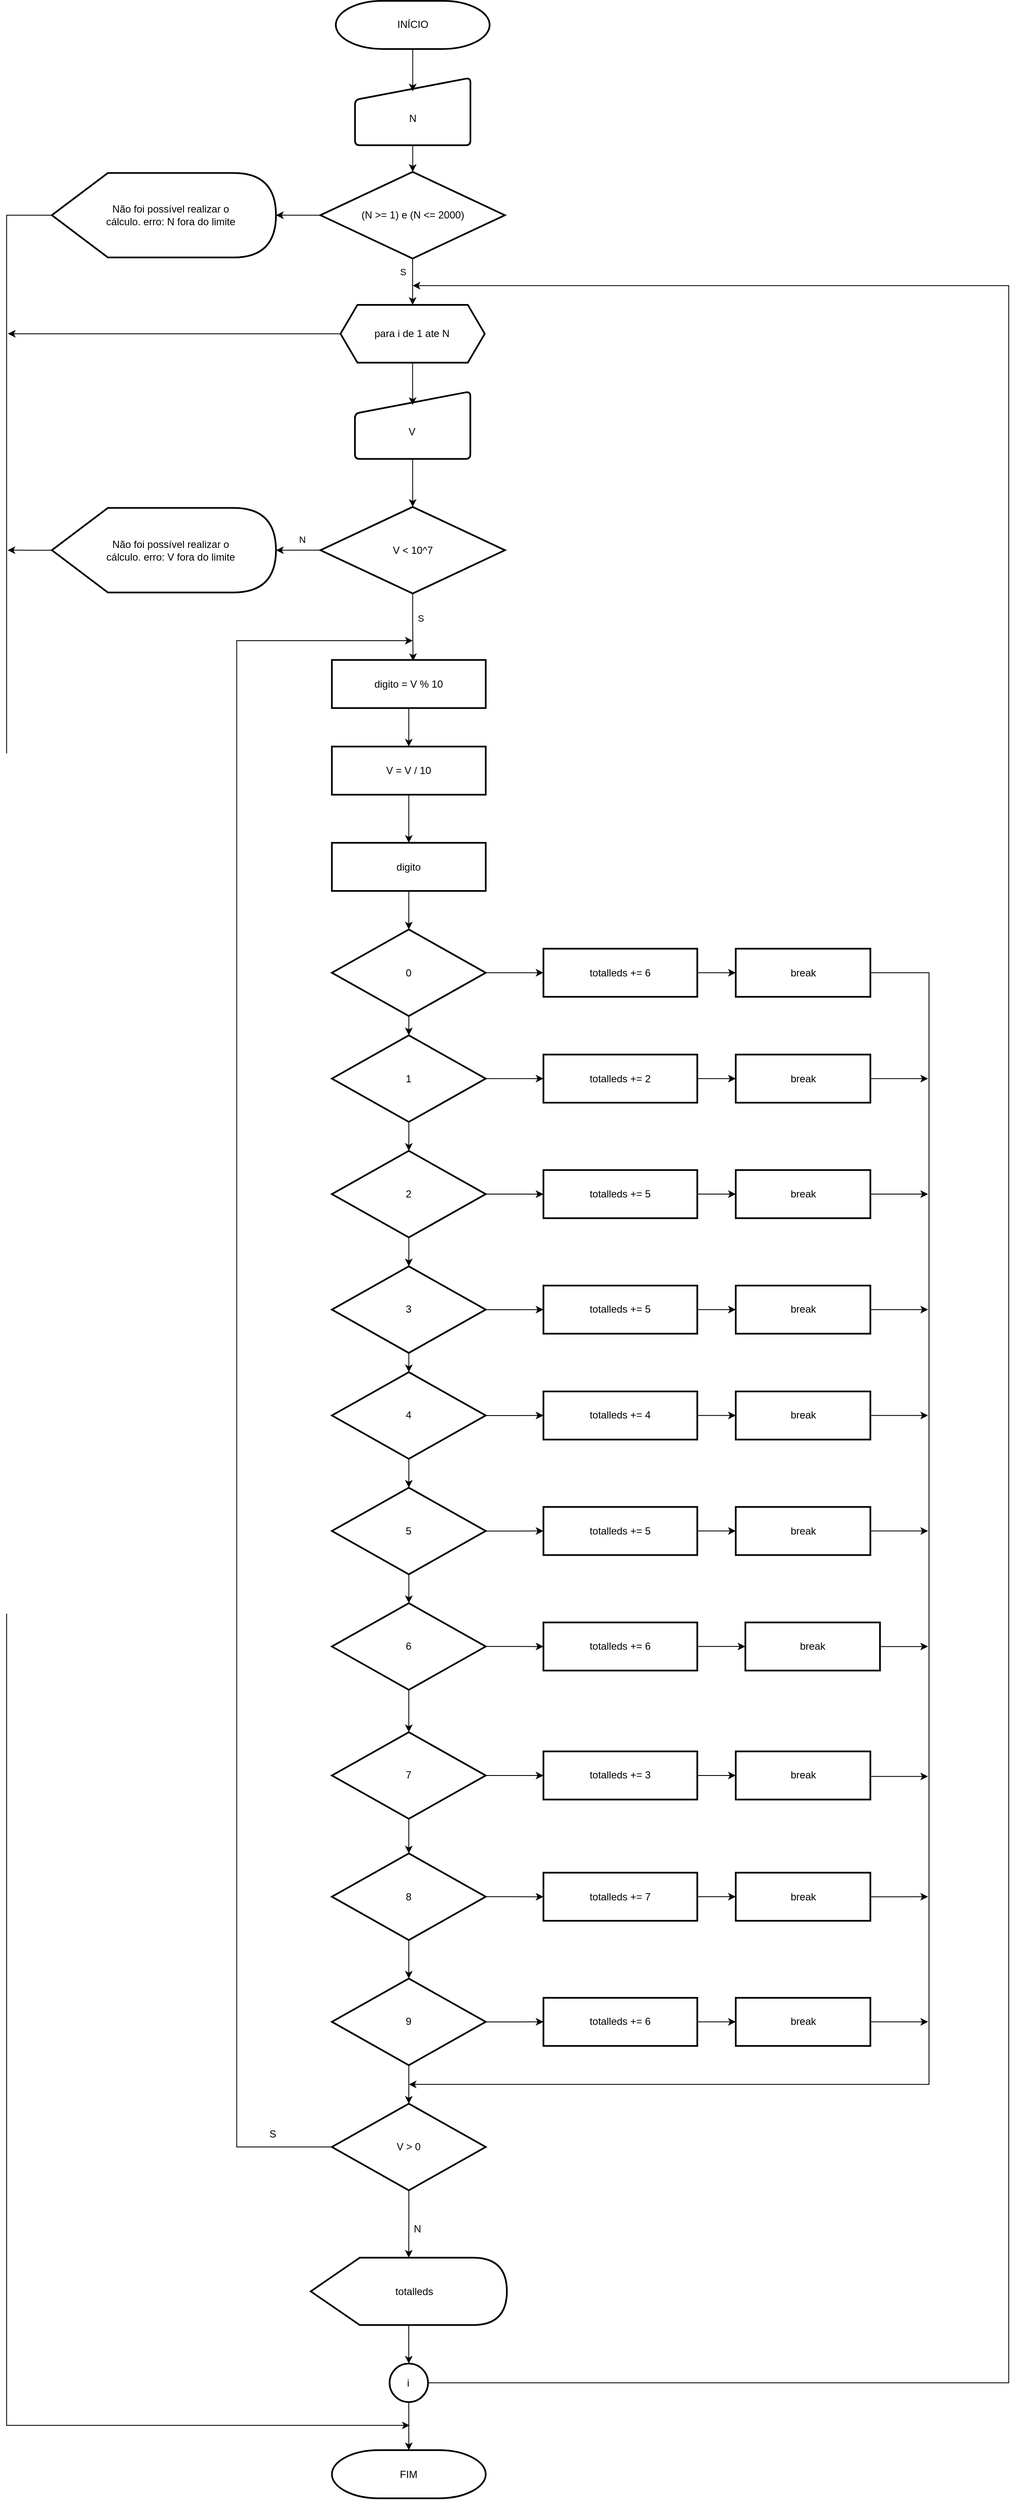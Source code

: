 <mxfile version="27.0.9">
  <diagram id="6a731a19-8d31-9384-78a2-239565b7b9f0" name="Page-1">
    <mxGraphModel dx="864" dy="516" grid="0" gridSize="10" guides="1" tooltips="1" connect="1" arrows="1" fold="1" page="1" pageScale="1" pageWidth="2339" pageHeight="3300" background="none" math="0" shadow="0">
      <root>
        <mxCell id="0" />
        <mxCell id="1" parent="0" />
        <mxCell id="9NwL2jOrAn1btV52axDS-19" value="" style="group" parent="1" vertex="1" connectable="0">
          <mxGeometry x="557" y="180" width="1183.43" height="2949" as="geometry" />
        </mxCell>
        <mxCell id="f2XqEatsttYMCxV9yTw9-161" value="" style="group" parent="9NwL2jOrAn1btV52axDS-19" vertex="1" connectable="0">
          <mxGeometry x="217.394" width="966.036" height="2625.346" as="geometry" />
        </mxCell>
        <mxCell id="f2XqEatsttYMCxV9yTw9-55" value="INÍCIO" style="strokeWidth=2;html=1;shape=mxgraph.flowchart.terminator;whiteSpace=wrap;" parent="f2XqEatsttYMCxV9yTw9-161" vertex="1">
          <mxGeometry x="170.477" width="181.842" height="56.826" as="geometry" />
        </mxCell>
        <mxCell id="f2XqEatsttYMCxV9yTw9-56" value="&lt;div&gt;&lt;br&gt;&lt;/div&gt;&lt;div&gt;N&lt;/div&gt;" style="html=1;strokeWidth=2;shape=manualInput;whiteSpace=wrap;rounded=1;size=26;arcSize=11;" parent="f2XqEatsttYMCxV9yTw9-161" vertex="1">
          <mxGeometry x="193.207" y="90.921" width="136.382" height="79.556" as="geometry" />
        </mxCell>
        <mxCell id="9NwL2jOrAn1btV52axDS-17" style="edgeStyle=orthogonalEdgeStyle;rounded=0;orthogonalLoop=1;jettySize=auto;html=1;" parent="f2XqEatsttYMCxV9yTw9-161" source="f2XqEatsttYMCxV9yTw9-57" edge="1">
          <mxGeometry relative="1" as="geometry">
            <mxPoint x="-217.019" y="393.096" as="targetPoint" />
          </mxGeometry>
        </mxCell>
        <mxCell id="f2XqEatsttYMCxV9yTw9-57" value="para i de 1 ate N" style="shape=hexagon;perimeter=hexagonPerimeter2;whiteSpace=wrap;html=1;fixedSize=1;strokeWidth=2;" parent="f2XqEatsttYMCxV9yTw9-161" vertex="1">
          <mxGeometry x="176.053" y="359.001" width="170.477" height="68.191" as="geometry" />
        </mxCell>
        <mxCell id="f2XqEatsttYMCxV9yTw9-58" style="edgeStyle=orthogonalEdgeStyle;rounded=0;orthogonalLoop=1;jettySize=auto;html=1;entryX=0.5;entryY=0.2;entryDx=0;entryDy=0;entryPerimeter=0;" parent="f2XqEatsttYMCxV9yTw9-161" source="f2XqEatsttYMCxV9yTw9-55" target="f2XqEatsttYMCxV9yTw9-56" edge="1">
          <mxGeometry relative="1" as="geometry" />
        </mxCell>
        <mxCell id="9NwL2jOrAn1btV52axDS-6" value="" style="edgeStyle=orthogonalEdgeStyle;rounded=0;orthogonalLoop=1;jettySize=auto;html=1;" parent="f2XqEatsttYMCxV9yTw9-161" source="f2XqEatsttYMCxV9yTw9-60" target="9NwL2jOrAn1btV52axDS-5" edge="1">
          <mxGeometry relative="1" as="geometry" />
        </mxCell>
        <mxCell id="f2XqEatsttYMCxV9yTw9-60" value="&lt;div&gt;&lt;br&gt;&lt;/div&gt;&lt;div&gt;V&lt;/div&gt;" style="html=1;strokeWidth=2;shape=manualInput;whiteSpace=wrap;rounded=1;size=26;arcSize=11;" parent="f2XqEatsttYMCxV9yTw9-161" vertex="1">
          <mxGeometry x="193.1" y="461.287" width="136.382" height="79.556" as="geometry" />
        </mxCell>
        <mxCell id="f2XqEatsttYMCxV9yTw9-61" style="edgeStyle=orthogonalEdgeStyle;rounded=0;orthogonalLoop=1;jettySize=auto;html=1;entryX=0.5;entryY=0.2;entryDx=0;entryDy=0;entryPerimeter=0;" parent="f2XqEatsttYMCxV9yTw9-161" source="f2XqEatsttYMCxV9yTw9-57" target="f2XqEatsttYMCxV9yTw9-60" edge="1">
          <mxGeometry relative="1" as="geometry" />
        </mxCell>
        <mxCell id="f2XqEatsttYMCxV9yTw9-156" style="edgeStyle=orthogonalEdgeStyle;rounded=0;orthogonalLoop=1;jettySize=auto;html=1;fontFamily=Helvetica;fontSize=12;fontColor=default;exitX=1;exitY=0.5;exitDx=0;exitDy=0;exitPerimeter=0;" parent="f2XqEatsttYMCxV9yTw9-161" source="f2XqEatsttYMCxV9yTw9-154" edge="1">
          <mxGeometry relative="1" as="geometry">
            <mxPoint x="261.291" y="336.271" as="targetPoint" />
            <Array as="points">
              <mxPoint x="965.799" y="2813.04" />
              <mxPoint x="965.799" y="336.187" />
            </Array>
            <mxPoint x="286.295" y="2853.43" as="sourcePoint" />
          </mxGeometry>
        </mxCell>
        <mxCell id="9NwL2jOrAn1btV52axDS-3" style="edgeStyle=orthogonalEdgeStyle;rounded=0;orthogonalLoop=1;jettySize=auto;html=1;entryX=0.5;entryY=0;entryDx=0;entryDy=0;" parent="f2XqEatsttYMCxV9yTw9-161" source="9NwL2jOrAn1btV52axDS-1" target="f2XqEatsttYMCxV9yTw9-57" edge="1">
          <mxGeometry relative="1" as="geometry" />
        </mxCell>
        <mxCell id="9NwL2jOrAn1btV52axDS-4" value="S" style="edgeLabel;html=1;align=center;verticalAlign=middle;resizable=0;points=[];" parent="9NwL2jOrAn1btV52axDS-3" vertex="1" connectable="0">
          <mxGeometry x="-0.414" relative="1" as="geometry">
            <mxPoint x="-12" as="offset" />
          </mxGeometry>
        </mxCell>
        <mxCell id="9NwL2jOrAn1btV52axDS-1" value="(N &amp;gt;= 1) e (N &amp;lt;= 2000)" style="strokeWidth=2;html=1;shape=mxgraph.flowchart.decision;whiteSpace=wrap;" parent="f2XqEatsttYMCxV9yTw9-161" vertex="1">
          <mxGeometry x="152.247" y="201.95" width="218.083" height="102.282" as="geometry" />
        </mxCell>
        <mxCell id="9NwL2jOrAn1btV52axDS-2" style="edgeStyle=orthogonalEdgeStyle;rounded=0;orthogonalLoop=1;jettySize=auto;html=1;entryX=0.5;entryY=0;entryDx=0;entryDy=0;entryPerimeter=0;" parent="f2XqEatsttYMCxV9yTw9-161" source="f2XqEatsttYMCxV9yTw9-56" target="9NwL2jOrAn1btV52axDS-1" edge="1">
          <mxGeometry relative="1" as="geometry" />
        </mxCell>
        <mxCell id="9NwL2jOrAn1btV52axDS-5" value="V &amp;lt; 10^7" style="strokeWidth=2;html=1;shape=mxgraph.flowchart.decision;whiteSpace=wrap;" parent="f2XqEatsttYMCxV9yTw9-161" vertex="1">
          <mxGeometry x="152.354" y="597.533" width="218.083" height="102.282" as="geometry" />
        </mxCell>
        <mxCell id="9NwL2jOrAn1btV52axDS-16" style="edgeStyle=orthogonalEdgeStyle;rounded=0;orthogonalLoop=1;jettySize=auto;html=1;" parent="f2XqEatsttYMCxV9yTw9-161" source="9NwL2jOrAn1btV52axDS-14" edge="1">
          <mxGeometry relative="1" as="geometry">
            <mxPoint x="257.784" y="2862.934" as="targetPoint" />
            <Array as="points">
              <mxPoint x="-218.582" y="253.031" />
            </Array>
          </mxGeometry>
        </mxCell>
        <mxCell id="9NwL2jOrAn1btV52axDS-14" value="&amp;nbsp; &amp;nbsp; &amp;nbsp;Não foi possível realizar o&lt;div&gt;&amp;nbsp; &amp;nbsp; &amp;nbsp;cálculo. erro: N fora do limite&lt;/div&gt;" style="shape=display;whiteSpace=wrap;html=1;rounded=0;strokeColor=default;strokeWidth=2;align=center;verticalAlign=middle;fontFamily=Helvetica;fontSize=12;fontColor=default;fillColor=default;" parent="f2XqEatsttYMCxV9yTw9-161" vertex="1">
          <mxGeometry x="-165.124" y="203.197" width="264.912" height="99.787" as="geometry" />
        </mxCell>
        <mxCell id="9NwL2jOrAn1btV52axDS-15" value="" style="edgeStyle=orthogonalEdgeStyle;rounded=0;orthogonalLoop=1;jettySize=auto;html=1;" parent="f2XqEatsttYMCxV9yTw9-161" source="9NwL2jOrAn1btV52axDS-1" target="9NwL2jOrAn1btV52axDS-14" edge="1">
          <mxGeometry relative="1" as="geometry" />
        </mxCell>
        <mxCell id="f2XqEatsttYMCxV9yTw9-67" value="" style="edgeStyle=orthogonalEdgeStyle;rounded=0;orthogonalLoop=1;jettySize=auto;html=1;fontFamily=Helvetica;fontSize=12;fontColor=default;" parent="9NwL2jOrAn1btV52axDS-19" source="f2XqEatsttYMCxV9yTw9-64" target="f2XqEatsttYMCxV9yTw9-66" edge="1">
          <mxGeometry relative="1" as="geometry" />
        </mxCell>
        <mxCell id="f2XqEatsttYMCxV9yTw9-64" value="digito = V % 10" style="rounded=0;whiteSpace=wrap;html=1;strokeWidth=2;" parent="9NwL2jOrAn1btV52axDS-19" vertex="1">
          <mxGeometry x="383.25" y="778.259" width="181.842" height="56.826" as="geometry" />
        </mxCell>
        <mxCell id="f2XqEatsttYMCxV9yTw9-162" value="" style="edgeStyle=orthogonalEdgeStyle;rounded=0;orthogonalLoop=1;jettySize=auto;html=1;fontFamily=Helvetica;fontSize=12;fontColor=default;" parent="9NwL2jOrAn1btV52axDS-19" source="f2XqEatsttYMCxV9yTw9-66" target="f2XqEatsttYMCxV9yTw9-79" edge="1">
          <mxGeometry relative="1" as="geometry" />
        </mxCell>
        <mxCell id="f2XqEatsttYMCxV9yTw9-66" value="V = V / 10" style="rounded=0;whiteSpace=wrap;html=1;strokeWidth=2;" parent="9NwL2jOrAn1btV52axDS-19" vertex="1">
          <mxGeometry x="383.25" y="880.546" width="181.842" height="56.826" as="geometry" />
        </mxCell>
        <mxCell id="f2XqEatsttYMCxV9yTw9-126" value="" style="edgeStyle=orthogonalEdgeStyle;rounded=0;orthogonalLoop=1;jettySize=auto;html=1;fontFamily=Helvetica;fontSize=12;fontColor=default;" parent="9NwL2jOrAn1btV52axDS-19" source="f2XqEatsttYMCxV9yTw9-69" target="f2XqEatsttYMCxV9yTw9-109" edge="1">
          <mxGeometry relative="1" as="geometry" />
        </mxCell>
        <mxCell id="f2XqEatsttYMCxV9yTw9-69" value="totalleds += 6" style="rounded=0;whiteSpace=wrap;html=1;strokeWidth=2;" parent="9NwL2jOrAn1btV52axDS-19" vertex="1">
          <mxGeometry x="633.283" y="1119.213" width="181.842" height="56.826" as="geometry" />
        </mxCell>
        <mxCell id="f2XqEatsttYMCxV9yTw9-125" value="" style="edgeStyle=orthogonalEdgeStyle;rounded=0;orthogonalLoop=1;jettySize=auto;html=1;fontFamily=Helvetica;fontSize=12;fontColor=default;" parent="9NwL2jOrAn1btV52axDS-19" source="f2XqEatsttYMCxV9yTw9-70" target="f2XqEatsttYMCxV9yTw9-110" edge="1">
          <mxGeometry relative="1" as="geometry" />
        </mxCell>
        <mxCell id="f2XqEatsttYMCxV9yTw9-70" value="totalleds += 2" style="rounded=0;whiteSpace=wrap;html=1;strokeWidth=2;" parent="9NwL2jOrAn1btV52axDS-19" vertex="1">
          <mxGeometry x="633.283" y="1244.23" width="181.842" height="56.826" as="geometry" />
        </mxCell>
        <mxCell id="f2XqEatsttYMCxV9yTw9-124" value="" style="edgeStyle=orthogonalEdgeStyle;rounded=0;orthogonalLoop=1;jettySize=auto;html=1;fontFamily=Helvetica;fontSize=12;fontColor=default;" parent="9NwL2jOrAn1btV52axDS-19" source="f2XqEatsttYMCxV9yTw9-71" target="f2XqEatsttYMCxV9yTw9-111" edge="1">
          <mxGeometry relative="1" as="geometry" />
        </mxCell>
        <mxCell id="f2XqEatsttYMCxV9yTw9-71" value="totalleds += 5" style="rounded=0;whiteSpace=wrap;html=1;strokeWidth=2;" parent="9NwL2jOrAn1btV52axDS-19" vertex="1">
          <mxGeometry x="633.283" y="1380.612" width="181.842" height="56.826" as="geometry" />
        </mxCell>
        <mxCell id="f2XqEatsttYMCxV9yTw9-123" value="" style="edgeStyle=orthogonalEdgeStyle;rounded=0;orthogonalLoop=1;jettySize=auto;html=1;fontFamily=Helvetica;fontSize=12;fontColor=default;" parent="9NwL2jOrAn1btV52axDS-19" source="f2XqEatsttYMCxV9yTw9-72" target="f2XqEatsttYMCxV9yTw9-112" edge="1">
          <mxGeometry relative="1" as="geometry" />
        </mxCell>
        <mxCell id="f2XqEatsttYMCxV9yTw9-72" value="totalleds += 5" style="rounded=0;whiteSpace=wrap;html=1;strokeWidth=2;" parent="9NwL2jOrAn1btV52axDS-19" vertex="1">
          <mxGeometry x="633.283" y="1516.993" width="181.842" height="56.826" as="geometry" />
        </mxCell>
        <mxCell id="f2XqEatsttYMCxV9yTw9-122" value="" style="edgeStyle=orthogonalEdgeStyle;rounded=0;orthogonalLoop=1;jettySize=auto;html=1;fontFamily=Helvetica;fontSize=12;fontColor=default;" parent="9NwL2jOrAn1btV52axDS-19" source="f2XqEatsttYMCxV9yTw9-73" target="f2XqEatsttYMCxV9yTw9-113" edge="1">
          <mxGeometry relative="1" as="geometry" />
        </mxCell>
        <mxCell id="f2XqEatsttYMCxV9yTw9-73" value="totalleds += 4" style="rounded=0;whiteSpace=wrap;html=1;strokeWidth=2;" parent="9NwL2jOrAn1btV52axDS-19" vertex="1">
          <mxGeometry x="633.283" y="1642.01" width="181.842" height="56.826" as="geometry" />
        </mxCell>
        <mxCell id="f2XqEatsttYMCxV9yTw9-121" value="" style="edgeStyle=orthogonalEdgeStyle;rounded=0;orthogonalLoop=1;jettySize=auto;html=1;fontFamily=Helvetica;fontSize=12;fontColor=default;" parent="9NwL2jOrAn1btV52axDS-19" source="f2XqEatsttYMCxV9yTw9-74" target="f2XqEatsttYMCxV9yTw9-114" edge="1">
          <mxGeometry relative="1" as="geometry" />
        </mxCell>
        <mxCell id="f2XqEatsttYMCxV9yTw9-74" value="totalleds += 5" style="rounded=0;whiteSpace=wrap;html=1;strokeWidth=2;" parent="9NwL2jOrAn1btV52axDS-19" vertex="1">
          <mxGeometry x="633.283" y="1778.391" width="181.842" height="56.826" as="geometry" />
        </mxCell>
        <mxCell id="f2XqEatsttYMCxV9yTw9-120" value="" style="edgeStyle=orthogonalEdgeStyle;rounded=0;orthogonalLoop=1;jettySize=auto;html=1;fontFamily=Helvetica;fontSize=12;fontColor=default;" parent="9NwL2jOrAn1btV52axDS-19" source="f2XqEatsttYMCxV9yTw9-75" target="f2XqEatsttYMCxV9yTw9-115" edge="1">
          <mxGeometry relative="1" as="geometry" />
        </mxCell>
        <mxCell id="f2XqEatsttYMCxV9yTw9-75" value="totalleds += 6" style="rounded=0;whiteSpace=wrap;html=1;strokeWidth=2;" parent="9NwL2jOrAn1btV52axDS-19" vertex="1">
          <mxGeometry x="633.283" y="1914.773" width="181.842" height="56.826" as="geometry" />
        </mxCell>
        <mxCell id="f2XqEatsttYMCxV9yTw9-119" value="" style="edgeStyle=orthogonalEdgeStyle;rounded=0;orthogonalLoop=1;jettySize=auto;html=1;fontFamily=Helvetica;fontSize=12;fontColor=default;" parent="9NwL2jOrAn1btV52axDS-19" source="f2XqEatsttYMCxV9yTw9-76" target="f2XqEatsttYMCxV9yTw9-116" edge="1">
          <mxGeometry relative="1" as="geometry" />
        </mxCell>
        <mxCell id="f2XqEatsttYMCxV9yTw9-76" value="totalleds += 7" style="rounded=0;whiteSpace=wrap;html=1;strokeWidth=2;" parent="9NwL2jOrAn1btV52axDS-19" vertex="1">
          <mxGeometry x="633.283" y="2210.266" width="181.842" height="56.826" as="geometry" />
        </mxCell>
        <mxCell id="f2XqEatsttYMCxV9yTw9-118" value="" style="edgeStyle=orthogonalEdgeStyle;rounded=0;orthogonalLoop=1;jettySize=auto;html=1;fontFamily=Helvetica;fontSize=12;fontColor=default;" parent="9NwL2jOrAn1btV52axDS-19" source="f2XqEatsttYMCxV9yTw9-77" target="f2XqEatsttYMCxV9yTw9-117" edge="1">
          <mxGeometry relative="1" as="geometry" />
        </mxCell>
        <mxCell id="f2XqEatsttYMCxV9yTw9-77" value="totalleds += 6" style="rounded=0;whiteSpace=wrap;html=1;strokeWidth=2;" parent="9NwL2jOrAn1btV52axDS-19" vertex="1">
          <mxGeometry x="633.283" y="2358.013" width="181.842" height="56.826" as="geometry" />
        </mxCell>
        <mxCell id="f2XqEatsttYMCxV9yTw9-99" value="" style="edgeStyle=orthogonalEdgeStyle;rounded=0;orthogonalLoop=1;jettySize=auto;html=1;fontFamily=Helvetica;fontSize=12;fontColor=default;" parent="9NwL2jOrAn1btV52axDS-19" source="f2XqEatsttYMCxV9yTw9-79" target="f2XqEatsttYMCxV9yTw9-80" edge="1">
          <mxGeometry relative="1" as="geometry" />
        </mxCell>
        <mxCell id="f2XqEatsttYMCxV9yTw9-79" value="digito" style="rounded=0;whiteSpace=wrap;html=1;strokeWidth=2;" parent="9NwL2jOrAn1btV52axDS-19" vertex="1">
          <mxGeometry x="383.25" y="994.197" width="181.842" height="56.826" as="geometry" />
        </mxCell>
        <mxCell id="f2XqEatsttYMCxV9yTw9-98" value="" style="edgeStyle=orthogonalEdgeStyle;rounded=0;orthogonalLoop=1;jettySize=auto;html=1;fontFamily=Helvetica;fontSize=12;fontColor=default;" parent="9NwL2jOrAn1btV52axDS-19" source="f2XqEatsttYMCxV9yTw9-80" target="f2XqEatsttYMCxV9yTw9-69" edge="1">
          <mxGeometry relative="1" as="geometry" />
        </mxCell>
        <mxCell id="f2XqEatsttYMCxV9yTw9-101" value="" style="edgeStyle=orthogonalEdgeStyle;rounded=0;orthogonalLoop=1;jettySize=auto;html=1;fontFamily=Helvetica;fontSize=12;fontColor=default;" parent="9NwL2jOrAn1btV52axDS-19" source="f2XqEatsttYMCxV9yTw9-80" target="f2XqEatsttYMCxV9yTw9-81" edge="1">
          <mxGeometry relative="1" as="geometry" />
        </mxCell>
        <mxCell id="f2XqEatsttYMCxV9yTw9-80" value="0" style="strokeWidth=2;html=1;shape=mxgraph.flowchart.decision;whiteSpace=wrap;" parent="9NwL2jOrAn1btV52axDS-19" vertex="1">
          <mxGeometry x="383.25" y="1096.483" width="181.842" height="102.286" as="geometry" />
        </mxCell>
        <mxCell id="f2XqEatsttYMCxV9yTw9-97" value="" style="edgeStyle=orthogonalEdgeStyle;rounded=0;orthogonalLoop=1;jettySize=auto;html=1;fontFamily=Helvetica;fontSize=12;fontColor=default;" parent="9NwL2jOrAn1btV52axDS-19" source="f2XqEatsttYMCxV9yTw9-81" target="f2XqEatsttYMCxV9yTw9-70" edge="1">
          <mxGeometry relative="1" as="geometry" />
        </mxCell>
        <mxCell id="f2XqEatsttYMCxV9yTw9-102" value="" style="edgeStyle=orthogonalEdgeStyle;rounded=0;orthogonalLoop=1;jettySize=auto;html=1;fontFamily=Helvetica;fontSize=12;fontColor=default;" parent="9NwL2jOrAn1btV52axDS-19" source="f2XqEatsttYMCxV9yTw9-81" target="f2XqEatsttYMCxV9yTw9-82" edge="1">
          <mxGeometry relative="1" as="geometry" />
        </mxCell>
        <mxCell id="f2XqEatsttYMCxV9yTw9-81" value="1" style="strokeWidth=2;html=1;shape=mxgraph.flowchart.decision;whiteSpace=wrap;" parent="9NwL2jOrAn1btV52axDS-19" vertex="1">
          <mxGeometry x="383.25" y="1221.5" width="181.842" height="102.286" as="geometry" />
        </mxCell>
        <mxCell id="f2XqEatsttYMCxV9yTw9-96" value="" style="edgeStyle=orthogonalEdgeStyle;rounded=0;orthogonalLoop=1;jettySize=auto;html=1;fontFamily=Helvetica;fontSize=12;fontColor=default;" parent="9NwL2jOrAn1btV52axDS-19" source="f2XqEatsttYMCxV9yTw9-82" target="f2XqEatsttYMCxV9yTw9-71" edge="1">
          <mxGeometry relative="1" as="geometry" />
        </mxCell>
        <mxCell id="f2XqEatsttYMCxV9yTw9-103" value="" style="edgeStyle=orthogonalEdgeStyle;rounded=0;orthogonalLoop=1;jettySize=auto;html=1;fontFamily=Helvetica;fontSize=12;fontColor=default;" parent="9NwL2jOrAn1btV52axDS-19" source="f2XqEatsttYMCxV9yTw9-82" target="f2XqEatsttYMCxV9yTw9-83" edge="1">
          <mxGeometry relative="1" as="geometry" />
        </mxCell>
        <mxCell id="f2XqEatsttYMCxV9yTw9-82" value="2" style="strokeWidth=2;html=1;shape=mxgraph.flowchart.decision;whiteSpace=wrap;" parent="9NwL2jOrAn1btV52axDS-19" vertex="1">
          <mxGeometry x="383.25" y="1357.881" width="181.842" height="102.286" as="geometry" />
        </mxCell>
        <mxCell id="f2XqEatsttYMCxV9yTw9-95" value="" style="edgeStyle=orthogonalEdgeStyle;rounded=0;orthogonalLoop=1;jettySize=auto;html=1;fontFamily=Helvetica;fontSize=12;fontColor=default;" parent="9NwL2jOrAn1btV52axDS-19" source="f2XqEatsttYMCxV9yTw9-83" target="f2XqEatsttYMCxV9yTw9-72" edge="1">
          <mxGeometry relative="1" as="geometry" />
        </mxCell>
        <mxCell id="f2XqEatsttYMCxV9yTw9-104" value="" style="edgeStyle=orthogonalEdgeStyle;rounded=0;orthogonalLoop=1;jettySize=auto;html=1;fontFamily=Helvetica;fontSize=12;fontColor=default;" parent="9NwL2jOrAn1btV52axDS-19" source="f2XqEatsttYMCxV9yTw9-83" target="f2XqEatsttYMCxV9yTw9-84" edge="1">
          <mxGeometry relative="1" as="geometry" />
        </mxCell>
        <mxCell id="f2XqEatsttYMCxV9yTw9-83" value="3" style="strokeWidth=2;html=1;shape=mxgraph.flowchart.decision;whiteSpace=wrap;" parent="9NwL2jOrAn1btV52axDS-19" vertex="1">
          <mxGeometry x="383.25" y="1494.263" width="181.842" height="102.286" as="geometry" />
        </mxCell>
        <mxCell id="f2XqEatsttYMCxV9yTw9-94" value="" style="edgeStyle=orthogonalEdgeStyle;rounded=0;orthogonalLoop=1;jettySize=auto;html=1;fontFamily=Helvetica;fontSize=12;fontColor=default;" parent="9NwL2jOrAn1btV52axDS-19" source="f2XqEatsttYMCxV9yTw9-84" target="f2XqEatsttYMCxV9yTw9-73" edge="1">
          <mxGeometry relative="1" as="geometry" />
        </mxCell>
        <mxCell id="f2XqEatsttYMCxV9yTw9-105" value="" style="edgeStyle=orthogonalEdgeStyle;rounded=0;orthogonalLoop=1;jettySize=auto;html=1;fontFamily=Helvetica;fontSize=12;fontColor=default;" parent="9NwL2jOrAn1btV52axDS-19" source="f2XqEatsttYMCxV9yTw9-84" target="f2XqEatsttYMCxV9yTw9-85" edge="1">
          <mxGeometry relative="1" as="geometry" />
        </mxCell>
        <mxCell id="f2XqEatsttYMCxV9yTw9-84" value="4" style="strokeWidth=2;html=1;shape=mxgraph.flowchart.decision;whiteSpace=wrap;" parent="9NwL2jOrAn1btV52axDS-19" vertex="1">
          <mxGeometry x="383.25" y="1619.279" width="181.842" height="102.286" as="geometry" />
        </mxCell>
        <mxCell id="f2XqEatsttYMCxV9yTw9-93" value="" style="edgeStyle=orthogonalEdgeStyle;rounded=0;orthogonalLoop=1;jettySize=auto;html=1;fontFamily=Helvetica;fontSize=12;fontColor=default;" parent="9NwL2jOrAn1btV52axDS-19" source="f2XqEatsttYMCxV9yTw9-85" target="f2XqEatsttYMCxV9yTw9-74" edge="1">
          <mxGeometry relative="1" as="geometry" />
        </mxCell>
        <mxCell id="f2XqEatsttYMCxV9yTw9-106" value="" style="edgeStyle=orthogonalEdgeStyle;rounded=0;orthogonalLoop=1;jettySize=auto;html=1;fontFamily=Helvetica;fontSize=12;fontColor=default;" parent="9NwL2jOrAn1btV52axDS-19" source="f2XqEatsttYMCxV9yTw9-85" target="f2XqEatsttYMCxV9yTw9-86" edge="1">
          <mxGeometry relative="1" as="geometry" />
        </mxCell>
        <mxCell id="f2XqEatsttYMCxV9yTw9-85" value="5" style="strokeWidth=2;html=1;shape=mxgraph.flowchart.decision;whiteSpace=wrap;" parent="9NwL2jOrAn1btV52axDS-19" vertex="1">
          <mxGeometry x="383.25" y="1755.661" width="181.842" height="102.286" as="geometry" />
        </mxCell>
        <mxCell id="f2XqEatsttYMCxV9yTw9-92" value="" style="edgeStyle=orthogonalEdgeStyle;rounded=0;orthogonalLoop=1;jettySize=auto;html=1;fontFamily=Helvetica;fontSize=12;fontColor=default;" parent="9NwL2jOrAn1btV52axDS-19" source="f2XqEatsttYMCxV9yTw9-86" target="f2XqEatsttYMCxV9yTw9-75" edge="1">
          <mxGeometry relative="1" as="geometry" />
        </mxCell>
        <mxCell id="f2XqEatsttYMCxV9yTw9-135" value="" style="edgeStyle=orthogonalEdgeStyle;rounded=0;orthogonalLoop=1;jettySize=auto;html=1;fontFamily=Helvetica;fontSize=12;fontColor=default;" parent="9NwL2jOrAn1btV52axDS-19" source="f2XqEatsttYMCxV9yTw9-86" target="f2XqEatsttYMCxV9yTw9-132" edge="1">
          <mxGeometry relative="1" as="geometry" />
        </mxCell>
        <mxCell id="f2XqEatsttYMCxV9yTw9-86" value="6" style="strokeWidth=2;html=1;shape=mxgraph.flowchart.decision;whiteSpace=wrap;" parent="9NwL2jOrAn1btV52axDS-19" vertex="1">
          <mxGeometry x="383.25" y="1892.043" width="181.842" height="102.286" as="geometry" />
        </mxCell>
        <mxCell id="f2XqEatsttYMCxV9yTw9-90" value="" style="edgeStyle=orthogonalEdgeStyle;rounded=0;orthogonalLoop=1;jettySize=auto;html=1;fontFamily=Helvetica;fontSize=12;fontColor=default;" parent="9NwL2jOrAn1btV52axDS-19" source="f2XqEatsttYMCxV9yTw9-87" target="f2XqEatsttYMCxV9yTw9-76" edge="1">
          <mxGeometry relative="1" as="geometry" />
        </mxCell>
        <mxCell id="f2XqEatsttYMCxV9yTw9-108" value="" style="edgeStyle=orthogonalEdgeStyle;rounded=0;orthogonalLoop=1;jettySize=auto;html=1;fontFamily=Helvetica;fontSize=12;fontColor=default;" parent="9NwL2jOrAn1btV52axDS-19" source="f2XqEatsttYMCxV9yTw9-87" target="f2XqEatsttYMCxV9yTw9-88" edge="1">
          <mxGeometry relative="1" as="geometry" />
        </mxCell>
        <mxCell id="f2XqEatsttYMCxV9yTw9-87" value="8" style="strokeWidth=2;html=1;shape=mxgraph.flowchart.decision;whiteSpace=wrap;" parent="9NwL2jOrAn1btV52axDS-19" vertex="1">
          <mxGeometry x="383.25" y="2187.536" width="181.842" height="102.286" as="geometry" />
        </mxCell>
        <mxCell id="f2XqEatsttYMCxV9yTw9-91" value="" style="edgeStyle=orthogonalEdgeStyle;rounded=0;orthogonalLoop=1;jettySize=auto;html=1;fontFamily=Helvetica;fontSize=12;fontColor=default;" parent="9NwL2jOrAn1btV52axDS-19" source="f2XqEatsttYMCxV9yTw9-88" target="f2XqEatsttYMCxV9yTw9-77" edge="1">
          <mxGeometry relative="1" as="geometry" />
        </mxCell>
        <mxCell id="f2XqEatsttYMCxV9yTw9-136" value="" style="edgeStyle=orthogonalEdgeStyle;rounded=0;orthogonalLoop=1;jettySize=auto;html=1;fontFamily=Helvetica;fontSize=12;fontColor=default;" parent="9NwL2jOrAn1btV52axDS-19" source="f2XqEatsttYMCxV9yTw9-88" target="f2XqEatsttYMCxV9yTw9-128" edge="1">
          <mxGeometry relative="1" as="geometry" />
        </mxCell>
        <mxCell id="f2XqEatsttYMCxV9yTw9-88" value="9" style="strokeWidth=2;html=1;shape=mxgraph.flowchart.decision;whiteSpace=wrap;" parent="9NwL2jOrAn1btV52axDS-19" vertex="1">
          <mxGeometry x="383.25" y="2335.283" width="181.842" height="102.286" as="geometry" />
        </mxCell>
        <mxCell id="f2XqEatsttYMCxV9yTw9-147" style="edgeStyle=orthogonalEdgeStyle;rounded=0;orthogonalLoop=1;jettySize=auto;html=1;fontFamily=Helvetica;fontSize=12;fontColor=default;" parent="9NwL2jOrAn1btV52axDS-19" source="f2XqEatsttYMCxV9yTw9-109" edge="1">
          <mxGeometry relative="1" as="geometry">
            <mxPoint x="474.171" y="2460.299" as="targetPoint" />
            <Array as="points">
              <mxPoint x="1089.024" y="1147.626" />
              <mxPoint x="1089.024" y="2460.299" />
            </Array>
          </mxGeometry>
        </mxCell>
        <mxCell id="f2XqEatsttYMCxV9yTw9-109" value="break" style="rounded=0;whiteSpace=wrap;html=1;strokeWidth=2;" parent="9NwL2jOrAn1btV52axDS-19" vertex="1">
          <mxGeometry x="860.585" y="1119.213" width="159.112" height="56.826" as="geometry" />
        </mxCell>
        <mxCell id="f2XqEatsttYMCxV9yTw9-151" style="edgeStyle=orthogonalEdgeStyle;rounded=0;orthogonalLoop=1;jettySize=auto;html=1;fontFamily=Helvetica;fontSize=12;fontColor=default;" parent="9NwL2jOrAn1btV52axDS-19" source="f2XqEatsttYMCxV9yTw9-110" edge="1">
          <mxGeometry relative="1" as="geometry">
            <mxPoint x="1087.888" y="1272.643" as="targetPoint" />
          </mxGeometry>
        </mxCell>
        <mxCell id="f2XqEatsttYMCxV9yTw9-110" value="break" style="rounded=0;whiteSpace=wrap;html=1;strokeWidth=2;" parent="9NwL2jOrAn1btV52axDS-19" vertex="1">
          <mxGeometry x="860.585" y="1244.23" width="159.112" height="56.826" as="geometry" />
        </mxCell>
        <mxCell id="f2XqEatsttYMCxV9yTw9-150" style="edgeStyle=orthogonalEdgeStyle;rounded=0;orthogonalLoop=1;jettySize=auto;html=1;fontFamily=Helvetica;fontSize=12;fontColor=default;" parent="9NwL2jOrAn1btV52axDS-19" source="f2XqEatsttYMCxV9yTw9-111" edge="1">
          <mxGeometry relative="1" as="geometry">
            <mxPoint x="1087.888" y="1409.024" as="targetPoint" />
          </mxGeometry>
        </mxCell>
        <mxCell id="f2XqEatsttYMCxV9yTw9-111" value="break" style="rounded=0;whiteSpace=wrap;html=1;strokeWidth=2;" parent="9NwL2jOrAn1btV52axDS-19" vertex="1">
          <mxGeometry x="860.585" y="1380.612" width="159.112" height="56.826" as="geometry" />
        </mxCell>
        <mxCell id="f2XqEatsttYMCxV9yTw9-149" style="edgeStyle=orthogonalEdgeStyle;rounded=0;orthogonalLoop=1;jettySize=auto;html=1;fontFamily=Helvetica;fontSize=12;fontColor=default;" parent="9NwL2jOrAn1btV52axDS-19" source="f2XqEatsttYMCxV9yTw9-112" edge="1">
          <mxGeometry relative="1" as="geometry">
            <mxPoint x="1087.888" y="1545.406" as="targetPoint" />
          </mxGeometry>
        </mxCell>
        <mxCell id="f2XqEatsttYMCxV9yTw9-112" value="break" style="rounded=0;whiteSpace=wrap;html=1;strokeWidth=2;" parent="9NwL2jOrAn1btV52axDS-19" vertex="1">
          <mxGeometry x="860.585" y="1516.993" width="159.112" height="56.826" as="geometry" />
        </mxCell>
        <mxCell id="f2XqEatsttYMCxV9yTw9-148" style="edgeStyle=orthogonalEdgeStyle;rounded=0;orthogonalLoop=1;jettySize=auto;html=1;fontFamily=Helvetica;fontSize=12;fontColor=default;" parent="9NwL2jOrAn1btV52axDS-19" source="f2XqEatsttYMCxV9yTw9-113" edge="1">
          <mxGeometry relative="1" as="geometry">
            <mxPoint x="1087.888" y="1670.422" as="targetPoint" />
          </mxGeometry>
        </mxCell>
        <mxCell id="f2XqEatsttYMCxV9yTw9-113" value="break" style="rounded=0;whiteSpace=wrap;html=1;strokeWidth=2;" parent="9NwL2jOrAn1btV52axDS-19" vertex="1">
          <mxGeometry x="860.585" y="1642.01" width="159.112" height="56.826" as="geometry" />
        </mxCell>
        <mxCell id="f2XqEatsttYMCxV9yTw9-144" style="edgeStyle=orthogonalEdgeStyle;rounded=0;orthogonalLoop=1;jettySize=auto;html=1;fontFamily=Helvetica;fontSize=12;fontColor=default;" parent="9NwL2jOrAn1btV52axDS-19" source="f2XqEatsttYMCxV9yTw9-114" edge="1">
          <mxGeometry relative="1" as="geometry">
            <mxPoint x="1087.888" y="1806.804" as="targetPoint" />
          </mxGeometry>
        </mxCell>
        <mxCell id="f2XqEatsttYMCxV9yTw9-114" value="break" style="rounded=0;whiteSpace=wrap;html=1;strokeWidth=2;" parent="9NwL2jOrAn1btV52axDS-19" vertex="1">
          <mxGeometry x="860.585" y="1778.391" width="159.112" height="56.826" as="geometry" />
        </mxCell>
        <mxCell id="f2XqEatsttYMCxV9yTw9-143" style="edgeStyle=orthogonalEdgeStyle;rounded=0;orthogonalLoop=1;jettySize=auto;html=1;fontFamily=Helvetica;fontSize=12;fontColor=default;" parent="9NwL2jOrAn1btV52axDS-19" source="f2XqEatsttYMCxV9yTw9-115" edge="1">
          <mxGeometry relative="1" as="geometry">
            <mxPoint x="1087.888" y="1943.186" as="targetPoint" />
          </mxGeometry>
        </mxCell>
        <mxCell id="f2XqEatsttYMCxV9yTw9-115" value="break" style="rounded=0;whiteSpace=wrap;html=1;strokeWidth=2;" parent="9NwL2jOrAn1btV52axDS-19" vertex="1">
          <mxGeometry x="871.95" y="1914.773" width="159.112" height="56.826" as="geometry" />
        </mxCell>
        <mxCell id="f2XqEatsttYMCxV9yTw9-141" style="edgeStyle=orthogonalEdgeStyle;rounded=0;orthogonalLoop=1;jettySize=auto;html=1;fontFamily=Helvetica;fontSize=12;fontColor=default;" parent="9NwL2jOrAn1btV52axDS-19" source="f2XqEatsttYMCxV9yTw9-116" edge="1">
          <mxGeometry relative="1" as="geometry">
            <mxPoint x="1087.888" y="2238.679" as="targetPoint" />
          </mxGeometry>
        </mxCell>
        <mxCell id="f2XqEatsttYMCxV9yTw9-116" value="break" style="rounded=0;whiteSpace=wrap;html=1;strokeWidth=2;" parent="9NwL2jOrAn1btV52axDS-19" vertex="1">
          <mxGeometry x="860.585" y="2210.266" width="159.112" height="56.826" as="geometry" />
        </mxCell>
        <mxCell id="f2XqEatsttYMCxV9yTw9-146" style="edgeStyle=orthogonalEdgeStyle;rounded=0;orthogonalLoop=1;jettySize=auto;html=1;fontFamily=Helvetica;fontSize=12;fontColor=default;" parent="9NwL2jOrAn1btV52axDS-19" source="f2XqEatsttYMCxV9yTw9-117" edge="1">
          <mxGeometry relative="1" as="geometry">
            <mxPoint x="1087.888" y="2386.426" as="targetPoint" />
          </mxGeometry>
        </mxCell>
        <mxCell id="f2XqEatsttYMCxV9yTw9-117" value="break" style="rounded=0;whiteSpace=wrap;html=1;strokeWidth=2;" parent="9NwL2jOrAn1btV52axDS-19" vertex="1">
          <mxGeometry x="860.585" y="2358.013" width="159.112" height="56.826" as="geometry" />
        </mxCell>
        <mxCell id="f2XqEatsttYMCxV9yTw9-155" value="" style="edgeStyle=orthogonalEdgeStyle;rounded=0;orthogonalLoop=1;jettySize=auto;html=1;fontFamily=Helvetica;fontSize=12;fontColor=default;" parent="9NwL2jOrAn1btV52axDS-19" source="f2XqEatsttYMCxV9yTw9-127" target="f2XqEatsttYMCxV9yTw9-154" edge="1">
          <mxGeometry relative="1" as="geometry" />
        </mxCell>
        <mxCell id="f2XqEatsttYMCxV9yTw9-127" value="&amp;nbsp; &amp;nbsp; totalleds" style="shape=display;whiteSpace=wrap;html=1;rounded=0;strokeColor=default;strokeWidth=2;align=center;verticalAlign=middle;fontFamily=Helvetica;fontSize=12;fontColor=default;fillColor=default;" parent="9NwL2jOrAn1btV52axDS-19" vertex="1">
          <mxGeometry x="358.246" y="2664.872" width="231.849" height="79.556" as="geometry" />
        </mxCell>
        <mxCell id="f2XqEatsttYMCxV9yTw9-137" style="edgeStyle=orthogonalEdgeStyle;rounded=0;orthogonalLoop=1;jettySize=auto;html=1;fontFamily=Helvetica;fontSize=12;fontColor=default;" parent="9NwL2jOrAn1btV52axDS-19" source="f2XqEatsttYMCxV9yTw9-128" edge="1">
          <mxGeometry relative="1" as="geometry">
            <mxPoint x="478.742" y="755.529" as="targetPoint" />
            <Array as="points">
              <mxPoint x="270.735" y="2534.173" />
              <mxPoint x="270.735" y="755.529" />
            </Array>
          </mxGeometry>
        </mxCell>
        <mxCell id="f2XqEatsttYMCxV9yTw9-138" value="S" style="edgeLabel;html=1;align=center;verticalAlign=middle;resizable=0;points=[];rounded=0;strokeColor=default;strokeWidth=2;fontFamily=Helvetica;fontSize=12;fontColor=default;fillColor=default;" parent="f2XqEatsttYMCxV9yTw9-137" vertex="1" connectable="0">
          <mxGeometry x="-0.933" y="-5" relative="1" as="geometry">
            <mxPoint y="-10" as="offset" />
          </mxGeometry>
        </mxCell>
        <mxCell id="f2XqEatsttYMCxV9yTw9-139" value="" style="edgeStyle=orthogonalEdgeStyle;rounded=0;orthogonalLoop=1;jettySize=auto;html=1;fontFamily=Helvetica;fontSize=12;fontColor=default;" parent="9NwL2jOrAn1btV52axDS-19" source="f2XqEatsttYMCxV9yTw9-128" target="f2XqEatsttYMCxV9yTw9-127" edge="1">
          <mxGeometry relative="1" as="geometry" />
        </mxCell>
        <mxCell id="f2XqEatsttYMCxV9yTw9-152" value="N" style="edgeLabel;html=1;align=center;verticalAlign=middle;resizable=0;points=[];rounded=0;strokeColor=default;strokeWidth=2;fontFamily=Helvetica;fontSize=12;fontColor=default;fillColor=default;" parent="f2XqEatsttYMCxV9yTw9-139" vertex="1" connectable="0">
          <mxGeometry x="0.223" y="1" relative="1" as="geometry">
            <mxPoint x="9" y="-3" as="offset" />
          </mxGeometry>
        </mxCell>
        <mxCell id="f2XqEatsttYMCxV9yTw9-128" value="V &amp;gt; 0" style="strokeWidth=2;html=1;shape=mxgraph.flowchart.decision;whiteSpace=wrap;" parent="9NwL2jOrAn1btV52axDS-19" vertex="1">
          <mxGeometry x="383.25" y="2483.03" width="181.842" height="102.286" as="geometry" />
        </mxCell>
        <mxCell id="f2XqEatsttYMCxV9yTw9-129" value="" style="edgeStyle=orthogonalEdgeStyle;rounded=0;orthogonalLoop=1;jettySize=auto;html=1;fontFamily=Helvetica;fontSize=12;fontColor=default;" parent="9NwL2jOrAn1btV52axDS-19" source="f2XqEatsttYMCxV9yTw9-130" target="f2XqEatsttYMCxV9yTw9-133" edge="1">
          <mxGeometry relative="1" as="geometry" />
        </mxCell>
        <mxCell id="f2XqEatsttYMCxV9yTw9-130" value="totalleds += 3" style="rounded=0;whiteSpace=wrap;html=1;strokeWidth=2;" parent="9NwL2jOrAn1btV52axDS-19" vertex="1">
          <mxGeometry x="633.283" y="2067.066" width="181.842" height="56.826" as="geometry" />
        </mxCell>
        <mxCell id="f2XqEatsttYMCxV9yTw9-131" value="" style="edgeStyle=orthogonalEdgeStyle;rounded=0;orthogonalLoop=1;jettySize=auto;html=1;fontFamily=Helvetica;fontSize=12;fontColor=default;" parent="9NwL2jOrAn1btV52axDS-19" source="f2XqEatsttYMCxV9yTw9-132" target="f2XqEatsttYMCxV9yTw9-130" edge="1">
          <mxGeometry relative="1" as="geometry" />
        </mxCell>
        <mxCell id="f2XqEatsttYMCxV9yTw9-134" value="" style="edgeStyle=orthogonalEdgeStyle;rounded=0;orthogonalLoop=1;jettySize=auto;html=1;fontFamily=Helvetica;fontSize=12;fontColor=default;" parent="9NwL2jOrAn1btV52axDS-19" source="f2XqEatsttYMCxV9yTw9-132" target="f2XqEatsttYMCxV9yTw9-87" edge="1">
          <mxGeometry relative="1" as="geometry" />
        </mxCell>
        <mxCell id="f2XqEatsttYMCxV9yTw9-132" value="7" style="strokeWidth=2;html=1;shape=mxgraph.flowchart.decision;whiteSpace=wrap;" parent="9NwL2jOrAn1btV52axDS-19" vertex="1">
          <mxGeometry x="383.25" y="2044.335" width="181.842" height="102.286" as="geometry" />
        </mxCell>
        <mxCell id="f2XqEatsttYMCxV9yTw9-142" style="edgeStyle=orthogonalEdgeStyle;rounded=0;orthogonalLoop=1;jettySize=auto;html=1;fontFamily=Helvetica;fontSize=12;fontColor=default;" parent="9NwL2jOrAn1btV52axDS-19" source="f2XqEatsttYMCxV9yTw9-133" edge="1">
          <mxGeometry relative="1" as="geometry">
            <mxPoint x="1087.888" y="2096.615" as="targetPoint" />
            <Array as="points">
              <mxPoint x="1065.158" y="2096.615" />
              <mxPoint x="1065.158" y="2096.615" />
            </Array>
          </mxGeometry>
        </mxCell>
        <mxCell id="f2XqEatsttYMCxV9yTw9-133" value="break" style="rounded=0;whiteSpace=wrap;html=1;strokeWidth=2;" parent="9NwL2jOrAn1btV52axDS-19" vertex="1">
          <mxGeometry x="860.585" y="2067.066" width="159.112" height="56.826" as="geometry" />
        </mxCell>
        <mxCell id="f2XqEatsttYMCxV9yTw9-159" value="" style="edgeStyle=orthogonalEdgeStyle;rounded=0;orthogonalLoop=1;jettySize=auto;html=1;fontFamily=Helvetica;fontSize=12;fontColor=default;" parent="9NwL2jOrAn1btV52axDS-19" source="f2XqEatsttYMCxV9yTw9-154" target="f2XqEatsttYMCxV9yTw9-158" edge="1">
          <mxGeometry relative="1" as="geometry" />
        </mxCell>
        <mxCell id="f2XqEatsttYMCxV9yTw9-154" value="i" style="strokeWidth=2;html=1;shape=mxgraph.flowchart.start_2;whiteSpace=wrap;rounded=0;strokeColor=default;align=center;verticalAlign=middle;fontFamily=Helvetica;fontSize=12;fontColor=default;fillColor=default;" parent="9NwL2jOrAn1btV52axDS-19" vertex="1">
          <mxGeometry x="451.44" y="2789.888" width="45.461" height="45.461" as="geometry" />
        </mxCell>
        <mxCell id="f2XqEatsttYMCxV9yTw9-158" value="FIM" style="strokeWidth=2;html=1;shape=mxgraph.flowchart.terminator;whiteSpace=wrap;" parent="9NwL2jOrAn1btV52axDS-19" vertex="1">
          <mxGeometry x="383.25" y="2892.174" width="181.842" height="56.826" as="geometry" />
        </mxCell>
        <mxCell id="9NwL2jOrAn1btV52axDS-8" style="edgeStyle=orthogonalEdgeStyle;rounded=0;orthogonalLoop=1;jettySize=auto;html=1;entryX=0.528;entryY=0.023;entryDx=0;entryDy=0;entryPerimeter=0;" parent="9NwL2jOrAn1btV52axDS-19" source="9NwL2jOrAn1btV52axDS-5" target="f2XqEatsttYMCxV9yTw9-64" edge="1">
          <mxGeometry relative="1" as="geometry" />
        </mxCell>
        <mxCell id="9NwL2jOrAn1btV52axDS-9" value="S" style="edgeLabel;html=1;align=center;verticalAlign=middle;resizable=0;points=[];" parent="9NwL2jOrAn1btV52axDS-8" vertex="1" connectable="0">
          <mxGeometry x="-0.393" y="1" relative="1" as="geometry">
            <mxPoint x="8" y="4" as="offset" />
          </mxGeometry>
        </mxCell>
        <mxCell id="9NwL2jOrAn1btV52axDS-18" style="edgeStyle=orthogonalEdgeStyle;rounded=0;orthogonalLoop=1;jettySize=auto;html=1;" parent="9NwL2jOrAn1btV52axDS-19" source="9NwL2jOrAn1btV52axDS-10" edge="1">
          <mxGeometry relative="1" as="geometry">
            <mxPoint y="648.674" as="targetPoint" />
          </mxGeometry>
        </mxCell>
        <mxCell id="9NwL2jOrAn1btV52axDS-10" value="&amp;nbsp; &amp;nbsp; &amp;nbsp;Não foi possível realizar o&lt;div&gt;&amp;nbsp; &amp;nbsp; &amp;nbsp;cálculo. erro: V fora do limite&lt;/div&gt;" style="shape=display;whiteSpace=wrap;html=1;rounded=0;strokeColor=default;strokeWidth=2;align=center;verticalAlign=middle;fontFamily=Helvetica;fontSize=12;fontColor=default;fillColor=default;" parent="9NwL2jOrAn1btV52axDS-19" vertex="1">
          <mxGeometry x="52.27" y="598.781" width="264.912" height="99.787" as="geometry" />
        </mxCell>
        <mxCell id="9NwL2jOrAn1btV52axDS-11" value="" style="edgeStyle=orthogonalEdgeStyle;rounded=0;orthogonalLoop=1;jettySize=auto;html=1;" parent="9NwL2jOrAn1btV52axDS-19" source="9NwL2jOrAn1btV52axDS-5" target="9NwL2jOrAn1btV52axDS-10" edge="1">
          <mxGeometry relative="1" as="geometry" />
        </mxCell>
        <mxCell id="9NwL2jOrAn1btV52axDS-13" value="N" style="edgeLabel;html=1;align=center;verticalAlign=middle;resizable=0;points=[];" parent="9NwL2jOrAn1btV52axDS-11" vertex="1" connectable="0">
          <mxGeometry x="-0.159" y="-1" relative="1" as="geometry">
            <mxPoint y="-12" as="offset" />
          </mxGeometry>
        </mxCell>
      </root>
    </mxGraphModel>
  </diagram>
</mxfile>
